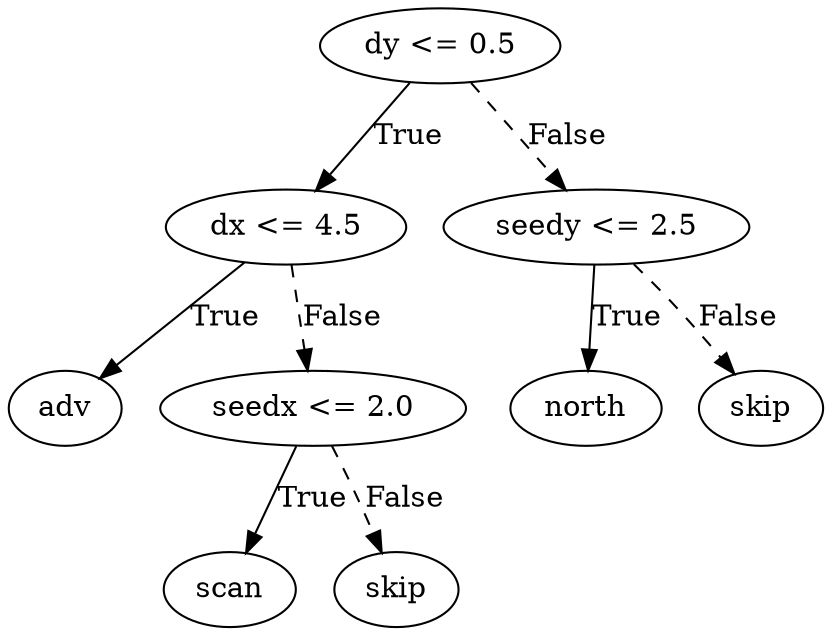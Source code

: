 digraph {
0 [label="dy <= 0.5"];
1 [label="dx <= 4.5"];
2 [label="adv"];
1 -> 2 [label="True"];
3 [label="seedx <= 2.0"];
4 [label="scan"];
3 -> 4 [label="True"];
5 [label="skip"];
3 -> 5 [style="dashed", label="False"];
1 -> 3 [style="dashed", label="False"];
0 -> 1 [label="True"];
6 [label="seedy <= 2.5"];
7 [label="north"];
6 -> 7 [label="True"];
8 [label="skip"];
6 -> 8 [style="dashed", label="False"];
0 -> 6 [style="dashed", label="False"];

}